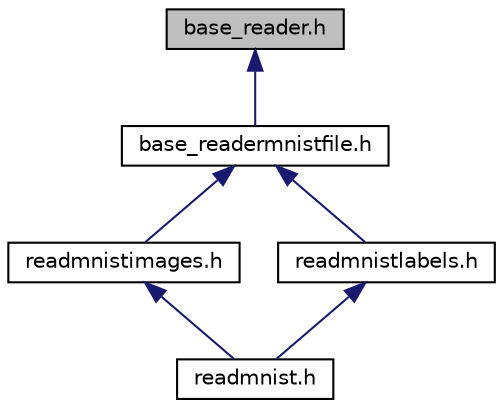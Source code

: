 digraph G
{
  edge [fontname="Helvetica",fontsize="10",labelfontname="Helvetica",labelfontsize="10"];
  node [fontname="Helvetica",fontsize="10",shape=record];
  Node1 [label="base_reader.h",height=0.2,width=0.4,color="black", fillcolor="grey75", style="filled" fontcolor="black"];
  Node1 -> Node2 [dir="back",color="midnightblue",fontsize="10",style="solid",fontname="Helvetica"];
  Node2 [label="base_readermnistfile.h",height=0.2,width=0.4,color="black", fillcolor="white", style="filled",URL="$base__readermnistfile_8h.html"];
  Node2 -> Node3 [dir="back",color="midnightblue",fontsize="10",style="solid",fontname="Helvetica"];
  Node3 [label="readmnistimages.h",height=0.2,width=0.4,color="black", fillcolor="white", style="filled",URL="$readmnistimages_8h.html"];
  Node3 -> Node4 [dir="back",color="midnightblue",fontsize="10",style="solid",fontname="Helvetica"];
  Node4 [label="readmnist.h",height=0.2,width=0.4,color="black", fillcolor="white", style="filled",URL="$readmnist_8h.html"];
  Node2 -> Node5 [dir="back",color="midnightblue",fontsize="10",style="solid",fontname="Helvetica"];
  Node5 [label="readmnistlabels.h",height=0.2,width=0.4,color="black", fillcolor="white", style="filled",URL="$readmnistlabels_8h.html"];
  Node5 -> Node4 [dir="back",color="midnightblue",fontsize="10",style="solid",fontname="Helvetica"];
}
